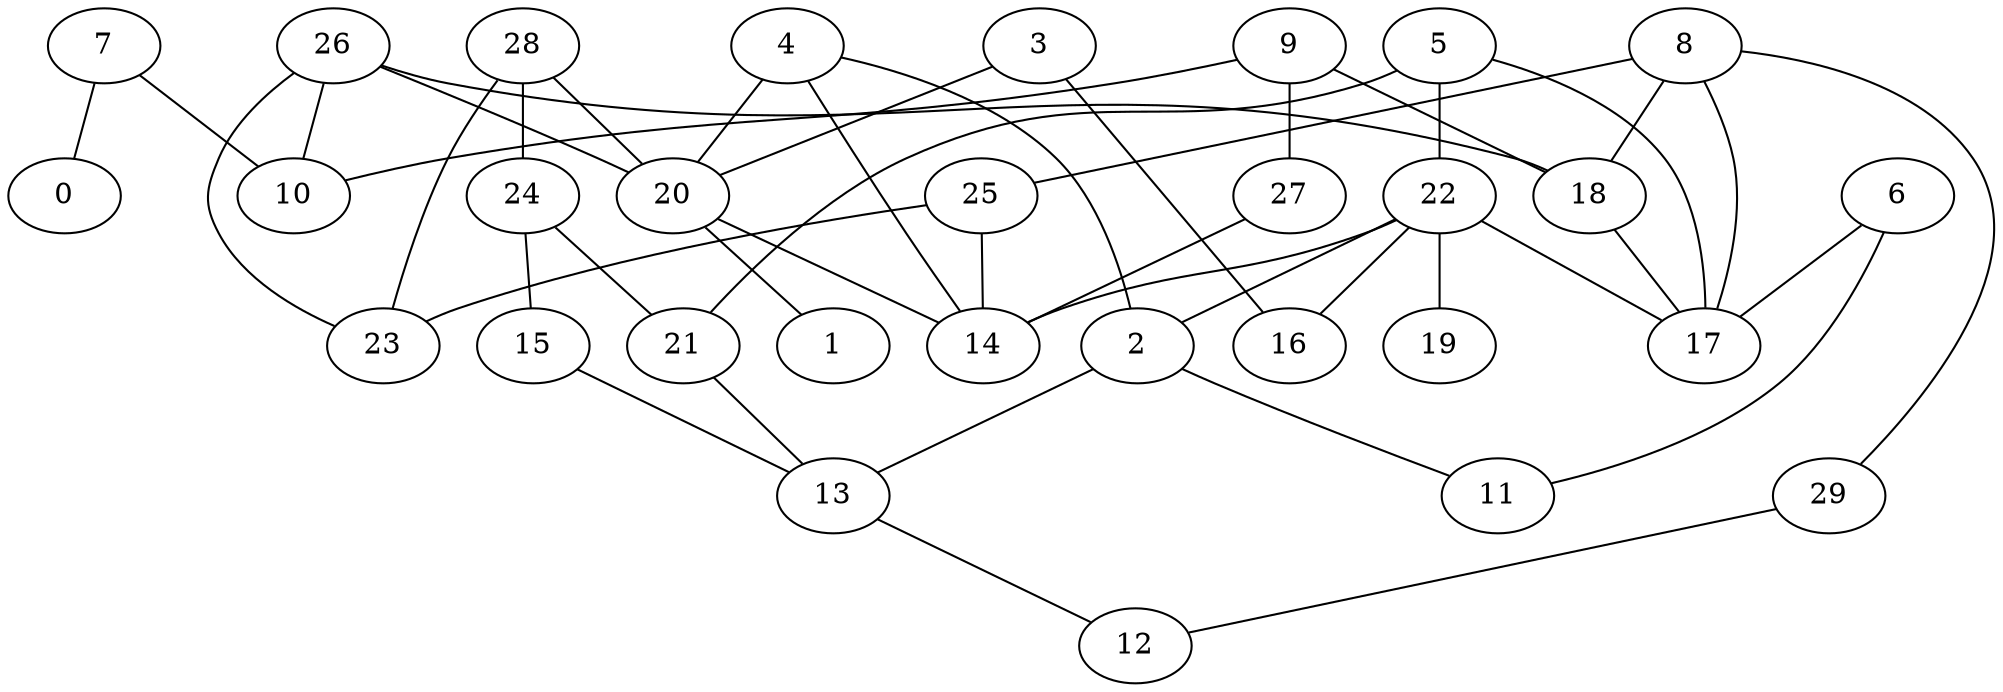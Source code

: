 digraph GG_graph {

subgraph G_graph {
edge [color = black]
"20" -> "1" [dir = none]
"13" -> "12" [dir = none]
"15" -> "13" [dir = none]
"22" -> "19" [dir = none]
"22" -> "2" [dir = none]
"22" -> "17" [dir = none]
"9" -> "27" [dir = none]
"9" -> "18" [dir = none]
"21" -> "13" [dir = none]
"28" -> "23" [dir = none]
"7" -> "0" [dir = none]
"7" -> "10" [dir = none]
"18" -> "17" [dir = none]
"26" -> "10" [dir = none]
"26" -> "23" [dir = none]
"26" -> "20" [dir = none]
"26" -> "18" [dir = none]
"5" -> "17" [dir = none]
"4" -> "14" [dir = none]
"4" -> "20" [dir = none]
"8" -> "29" [dir = none]
"8" -> "25" [dir = none]
"8" -> "18" [dir = none]
"2" -> "13" [dir = none]
"6" -> "11" [dir = none]
"6" -> "17" [dir = none]
"3" -> "16" [dir = none]
"3" -> "20" [dir = none]
"24" -> "21" [dir = none]
"4" -> "2" [dir = none]
"27" -> "14" [dir = none]
"22" -> "14" [dir = none]
"28" -> "20" [dir = none]
"24" -> "15" [dir = none]
"25" -> "14" [dir = none]
"5" -> "21" [dir = none]
"25" -> "23" [dir = none]
"20" -> "14" [dir = none]
"2" -> "11" [dir = none]
"5" -> "22" [dir = none]
"8" -> "17" [dir = none]
"29" -> "12" [dir = none]
"9" -> "10" [dir = none]
"22" -> "16" [dir = none]
"28" -> "24" [dir = none]
}

}
